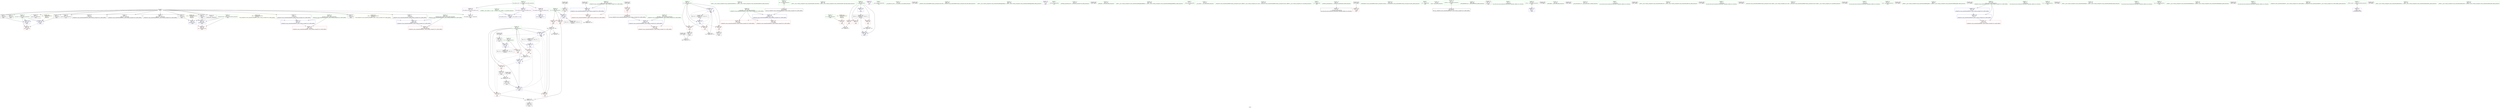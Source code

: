 digraph "SVFG" {
	label="SVFG";

	Node0x555c3b4e94c0 [shape=record,color=grey,label="{NodeID: 0\nNullPtr}"];
	Node0x555c3b4e94c0 -> Node0x555c3b5039b0[style=solid];
	Node0x555c3b4e94c0 -> Node0x555c3b503ab0[style=solid];
	Node0x555c3b4e94c0 -> Node0x555c3b503b80[style=solid];
	Node0x555c3b4e94c0 -> Node0x555c3b503c50[style=solid];
	Node0x555c3b4e94c0 -> Node0x555c3b503d20[style=solid];
	Node0x555c3b4e94c0 -> Node0x555c3b503df0[style=solid];
	Node0x555c3b4e94c0 -> Node0x555c3b503ec0[style=solid];
	Node0x555c3b4e94c0 -> Node0x555c3b503f90[style=solid];
	Node0x555c3b4e94c0 -> Node0x555c3b504060[style=solid];
	Node0x555c3b4e94c0 -> Node0x555c3b504130[style=solid];
	Node0x555c3b4e94c0 -> Node0x555c3b504200[style=solid];
	Node0x555c3b4e94c0 -> Node0x555c3b5042d0[style=solid];
	Node0x555c3b4e94c0 -> Node0x555c3b5043a0[style=solid];
	Node0x555c3b4e94c0 -> Node0x555c3b504470[style=solid];
	Node0x555c3b4e94c0 -> Node0x555c3b507890[style=solid];
	Node0x555c3b502790 [shape=record,color=red,label="{NodeID: 97\n142\<--60\n\<--n\nmain\n}"];
	Node0x555c3b502790 -> Node0x555c3b50e330[style=solid];
	Node0x555c3b500230 [shape=record,color=green,label="{NodeID: 14\n14\<--18\nllvm.global_ctors\<--llvm.global_ctors_field_insensitive\nGlob }"];
	Node0x555c3b500230 -> Node0x555c3b504f30[style=solid];
	Node0x555c3b500230 -> Node0x555c3b505030[style=solid];
	Node0x555c3b500230 -> Node0x555c3b505130[style=solid];
	Node0x555c3b5022d0 [shape=record,color=red,label="{NodeID: 111\n255\<--239\n\<--__len\n_ZStplIcSt11char_traitsIcESaIcEENSt7__cxx1112basic_stringIT_T0_T1_EES5_RKS8_\n}"];
	Node0x555c3b5022d0 -> Node0x555c3b50e030[style=solid];
	Node0x555c3b500bd0 [shape=record,color=green,label="{NodeID: 28\n60\<--61\nn\<--n_field_insensitive\nmain\n}"];
	Node0x555c3b500bd0 -> Node0x555c3b505710[style=solid];
	Node0x555c3b500bd0 -> Node0x555c3b5026c0[style=solid];
	Node0x555c3b500bd0 -> Node0x555c3b502790[style=solid];
	Node0x555c3b500bd0 -> Node0x555c3b502860[style=solid];
	Node0x555c3b500bd0 -> Node0x555c3b507b30[style=solid];
	Node0x555c3b500bd0 -> Node0x555c3b507e70[style=solid];
	Node0x555c3b500bd0 -> Node0x555c3b507f40[style=solid];
	Node0x555c3b500bd0 -> Node0x555c3b508280[style=solid];
	Node0x555c3b5260f0 [shape=record,color=black,label="{NodeID: 291\n146 = PHI()\n}"];
	Node0x555c3b5260f0 -> Node0x555c3b501ec0[style=solid];
	Node0x555c3b508010 [shape=record,color=blue,label="{NodeID: 125\n66\<--131\nk\<--inc\nmain\n}"];
	Node0x555c3b508010 -> Node0x555c3b502ba0[style=dashed];
	Node0x555c3b508010 -> Node0x555c3b502c70[style=dashed];
	Node0x555c3b508010 -> Node0x555c3b502d40[style=dashed];
	Node0x555c3b508010 -> Node0x555c3b508010[style=dashed];
	Node0x555c3b508010 -> Node0x555c3b5172c0[style=dashed];
	Node0x555c3b5018b0 [shape=record,color=green,label="{NodeID: 42\n155\<--156\n_ZNSt7__cxx1112basic_stringIcSt11char_traitsIcESaIcEED1Ev\<--_ZNSt7__cxx1112basic_stringIcSt11char_traitsIcESaIcEED1Ev_field_insensitive\n}"];
	Node0x555c3b529e00 [shape=record,color=black,label="{NodeID: 305\n232 = PHI(68, )\n2nd arg _ZStplIcSt11char_traitsIcESaIcEENSt7__cxx1112basic_stringIT_T0_T1_EES5_RKS8_ }"];
	Node0x555c3b529e00 -> Node0x555c3b508690[style=solid];
	Node0x555c3b5035b0 [shape=record,color=green,label="{NodeID: 56\n259\<--260\n_ZNSt7__cxx1112basic_stringIcSt11char_traitsIcESaIcEE7reserveEm\<--_ZNSt7__cxx1112basic_stringIcSt11char_traitsIcESaIcEE7reserveEm_field_insensitive\n}"];
	Node0x555c3b515ec0 [shape=record,color=black,label="{NodeID: 236\nMR_6V_3 = PHI(MR_6V_4, MR_6V_2, )\npts\{49 \}\n}"];
	Node0x555c3b515ec0 -> Node0x555c3b505300[style=dashed];
	Node0x555c3b515ec0 -> Node0x555c3b5053d0[style=dashed];
	Node0x555c3b515ec0 -> Node0x555c3b5054a0[style=dashed];
	Node0x555c3b515ec0 -> Node0x555c3b508350[style=dashed];
	Node0x555c3b504200 [shape=record,color=black,label="{NodeID: 70\n274\<--3\n\<--dummyVal\n_ZStplIcSt11char_traitsIcESaIcEENSt7__cxx1112basic_stringIT_T0_T1_EES5_RKS8_\n}"];
	Node0x555c3b504200 -> Node0x555c3b5089d0[style=solid];
	Node0x555c3b504d90 [shape=record,color=purple,label="{NodeID: 84\n164\<--10\n\<--.str\nmain\n}"];
	Node0x555c3b4e9d50 [shape=record,color=green,label="{NodeID: 1\n7\<--1\n__dso_handle\<--dummyObj\nGlob }"];
	Node0x555c3b502860 [shape=record,color=red,label="{NodeID: 98\n159\<--60\n\<--n\nmain\n}"];
	Node0x555c3b502860 -> Node0x555c3b50e4b0[style=solid];
	Node0x555c3b5002c0 [shape=record,color=green,label="{NodeID: 15\n19\<--20\n__cxx_global_var_init\<--__cxx_global_var_init_field_insensitive\n}"];
	Node0x555c3b5023a0 [shape=record,color=red,label="{NodeID: 112\n283\<--241\nexn\<--exn.slot\n_ZStplIcSt11char_traitsIcESaIcEENSt7__cxx1112basic_stringIT_T0_T1_EES5_RKS8_\n}"];
	Node0x555c3b500ca0 [shape=record,color=green,label="{NodeID: 29\n62\<--63\nb1\<--b1_field_insensitive\nmain\n}"];
	Node0x555c3b500ca0 -> Node0x555c3b502930[style=solid];
	Node0x555c3b500ca0 -> Node0x555c3b507c00[style=solid];
	Node0x555c3b526220 [shape=record,color=black,label="{NodeID: 292\n151 = PHI()\n}"];
	Node0x555c3b5080e0 [shape=record,color=blue,label="{NodeID: 126\n56\<--135\nexn.slot\<--\nmain\n}"];
	Node0x555c3b5080e0 -> Node0x555c3b505570[style=dashed];
	Node0x555c3b5019b0 [shape=record,color=green,label="{NodeID: 43\n166\<--167\n_ZStlsISt11char_traitsIcEERSt13basic_ostreamIcT_ES5_PKc\<--_ZStlsISt11char_traitsIcEERSt13basic_ostreamIcT_ES5_PKc_field_insensitive\n}"];
	Node0x555c3b5036b0 [shape=record,color=green,label="{NodeID: 57\n263\<--264\n_ZNSt7__cxx1112basic_stringIcSt11char_traitsIcESaIcEE6appendEmc\<--_ZNSt7__cxx1112basic_stringIcSt11char_traitsIcESaIcEE6appendEmc_field_insensitive\n}"];
	Node0x555c3b5163c0 [shape=record,color=black,label="{NodeID: 237\nMR_12V_2 = PHI(MR_12V_8, MR_12V_1, )\npts\{61 \}\n}"];
	Node0x555c3b5163c0 -> Node0x555c3b507b30[style=dashed];
	Node0x555c3b5042d0 [shape=record,color=black,label="{NodeID: 71\n276\<--3\n\<--dummyVal\n_ZStplIcSt11char_traitsIcESaIcEENSt7__cxx1112basic_stringIT_T0_T1_EES5_RKS8_\n}"];
	Node0x555c3b5042d0 -> Node0x555c3b508aa0[style=solid];
	Node0x555c3b504e60 [shape=record,color=purple,label="{NodeID: 85\n172\<--12\n\<--.str.1\nmain\n}"];
	Node0x555c3b4e8320 [shape=record,color=green,label="{NodeID: 2\n8\<--1\n_ZSt3cin\<--dummyObj\nGlob }"];
	Node0x555c3b502930 [shape=record,color=red,label="{NodeID: 99\n120\<--62\n\<--b1\nmain\n}"];
	Node0x555c3b502930 -> Node0x555c3b50e7b0[style=solid];
	Node0x555c3b500350 [shape=record,color=green,label="{NodeID: 16\n23\<--24\n_ZNSt8ios_base4InitC1Ev\<--_ZNSt8ios_base4InitC1Ev_field_insensitive\n}"];
	Node0x555c3b502470 [shape=record,color=red,label="{NodeID: 113\n284\<--243\nsel\<--ehselector.slot\n_ZStplIcSt11char_traitsIcESaIcEENSt7__cxx1112basic_stringIT_T0_T1_EES5_RKS8_\n}"];
	Node0x555c3b500d70 [shape=record,color=green,label="{NodeID: 30\n64\<--65\nb2\<--b2_field_insensitive\nmain\n}"];
	Node0x555c3b500d70 -> Node0x555c3b502a00[style=solid];
	Node0x555c3b500d70 -> Node0x555c3b502ad0[style=solid];
	Node0x555c3b500d70 -> Node0x555c3b507cd0[style=solid];
	Node0x555c3b528540 [shape=record,color=black,label="{NodeID: 293\n165 = PHI()\n}"];
	Node0x555c3b5081b0 [shape=record,color=blue,label="{NodeID: 127\n58\<--137\nehselector.slot\<--\nmain\n}"];
	Node0x555c3b5081b0 -> Node0x555c3b505640[style=dashed];
	Node0x555c3b501ab0 [shape=record,color=green,label="{NodeID: 44\n170\<--171\n_ZNSolsEi\<--_ZNSolsEi_field_insensitive\n}"];
	Node0x555c3b50e030 [shape=record,color=grey,label="{NodeID: 224\n256 = Binary(255, 257, )\n}"];
	Node0x555c3b5037b0 [shape=record,color=green,label="{NodeID: 58\n267\<--268\n_ZNSt7__cxx1112basic_stringIcSt11char_traitsIcESaIcEE6appendERKS4_\<--_ZNSt7__cxx1112basic_stringIcSt11char_traitsIcESaIcEE6appendERKS4__field_insensitive\n}"];
	Node0x555c3b5168c0 [shape=record,color=black,label="{NodeID: 238\nMR_14V_2 = PHI(MR_14V_3, MR_14V_1, )\npts\{63 \}\n}"];
	Node0x555c3b5168c0 -> Node0x555c3b507c00[style=dashed];
	Node0x555c3b5043a0 [shape=record,color=black,label="{NodeID: 72\n285\<--3\nlpad.val\<--dummyVal\n_ZStplIcSt11char_traitsIcESaIcEENSt7__cxx1112basic_stringIT_T0_T1_EES5_RKS8_\n}"];
	Node0x555c3b504f30 [shape=record,color=purple,label="{NodeID: 86\n323\<--14\nllvm.global_ctors_0\<--llvm.global_ctors\nGlob }"];
	Node0x555c3b504f30 -> Node0x555c3b502540[style=solid];
	Node0x555c3b4e8660 [shape=record,color=green,label="{NodeID: 3\n9\<--1\n_ZSt4cout\<--dummyObj\nGlob }"];
	Node0x555c3b51d1d0 [shape=record,color=yellow,style=double,label="{NodeID: 266\n28V_1 = ENCHI(MR_28V_0)\npts\{242 \}\nFun[_ZStplIcSt11char_traitsIcESaIcEENSt7__cxx1112basic_stringIT_T0_T1_EES5_RKS8_]}"];
	Node0x555c3b51d1d0 -> Node0x555c3b5089d0[style=dashed];
	Node0x555c3b502a00 [shape=record,color=red,label="{NodeID: 100\n143\<--64\n\<--b2\nmain\n}"];
	Node0x555c3b502a00 -> Node0x555c3b50e330[style=solid];
	Node0x555c3b5003e0 [shape=record,color=green,label="{NodeID: 17\n29\<--30\n__cxa_atexit\<--__cxa_atexit_field_insensitive\n}"];
	Node0x555c3b502540 [shape=record,color=blue,label="{NodeID: 114\n323\<--15\nllvm.global_ctors_0\<--\nGlob }"];
	Node0x555c3b500e40 [shape=record,color=green,label="{NodeID: 31\n66\<--67\nk\<--k_field_insensitive\nmain\n}"];
	Node0x555c3b500e40 -> Node0x555c3b502ba0[style=solid];
	Node0x555c3b500e40 -> Node0x555c3b502c70[style=solid];
	Node0x555c3b500e40 -> Node0x555c3b502d40[style=solid];
	Node0x555c3b500e40 -> Node0x555c3b507da0[style=solid];
	Node0x555c3b500e40 -> Node0x555c3b508010[style=solid];
	Node0x555c3b528610 [shape=record,color=black,label="{NodeID: 294\n107 = PHI()\n}"];
	Node0x555c3b528610 -> Node0x555c3b50eab0[style=solid];
	Node0x555c3b508280 [shape=record,color=blue,label="{NodeID: 128\n60\<--160\nn\<--div\nmain\n}"];
	Node0x555c3b508280 -> Node0x555c3b502790[style=dashed];
	Node0x555c3b508280 -> Node0x555c3b502860[style=dashed];
	Node0x555c3b508280 -> Node0x555c3b508280[style=dashed];
	Node0x555c3b508280 -> Node0x555c3b5163c0[style=dashed];
	Node0x555c3b501bb0 [shape=record,color=green,label="{NodeID: 45\n175\<--176\n_ZStlsIcSt11char_traitsIcESaIcEERSt13basic_ostreamIT_T0_ES7_RKNSt7__cxx1112basic_stringIS4_S5_T1_EE\<--_ZStlsIcSt11char_traitsIcESaIcEERSt13basic_ostreamIT_T0_ES7_RKNSt7__cxx1112basic_stringIS4_S5_T1_EE_field_insensitive\n}"];
	Node0x555c3b50e1b0 [shape=record,color=grey,label="{NodeID: 225\n188 = Binary(187, 78, )\n}"];
	Node0x555c3b50e1b0 -> Node0x555c3b508350[style=solid];
	Node0x555c3b5038b0 [shape=record,color=green,label="{NodeID: 59\n16\<--319\n_GLOBAL__sub_I_mikev_0_1.cpp\<--_GLOBAL__sub_I_mikev_0_1.cpp_field_insensitive\n}"];
	Node0x555c3b5038b0 -> Node0x555c3b507800[style=solid];
	Node0x555c3b516dc0 [shape=record,color=black,label="{NodeID: 239\nMR_16V_2 = PHI(MR_16V_3, MR_16V_1, )\npts\{65 \}\n}"];
	Node0x555c3b516dc0 -> Node0x555c3b507cd0[style=dashed];
	Node0x555c3b504470 [shape=record,color=black,label="{NodeID: 73\n286\<--3\nlpad.val5\<--dummyVal\n_ZStplIcSt11char_traitsIcESaIcEENSt7__cxx1112basic_stringIT_T0_T1_EES5_RKS8_\n}"];
	Node0x555c3b505030 [shape=record,color=purple,label="{NodeID: 87\n324\<--14\nllvm.global_ctors_1\<--llvm.global_ctors\nGlob }"];
	Node0x555c3b505030 -> Node0x555c3b507800[style=solid];
	Node0x555c3b4e8830 [shape=record,color=green,label="{NodeID: 4\n10\<--1\n.str\<--dummyObj\nGlob }"];
	Node0x555c3b51d2b0 [shape=record,color=yellow,style=double,label="{NodeID: 267\n30V_1 = ENCHI(MR_30V_0)\npts\{244 \}\nFun[_ZStplIcSt11char_traitsIcESaIcEENSt7__cxx1112basic_stringIT_T0_T1_EES5_RKS8_]}"];
	Node0x555c3b51d2b0 -> Node0x555c3b508aa0[style=dashed];
	Node0x555c3b502ad0 [shape=record,color=red,label="{NodeID: 101\n158\<--64\n\<--b2\nmain\n}"];
	Node0x555c3b502ad0 -> Node0x555c3b50e4b0[style=solid];
	Node0x555c3b500470 [shape=record,color=green,label="{NodeID: 18\n28\<--34\n_ZNSt8ios_base4InitD1Ev\<--_ZNSt8ios_base4InitD1Ev_field_insensitive\n}"];
	Node0x555c3b500470 -> Node0x555c3b504540[style=solid];
	Node0x555c3b507800 [shape=record,color=blue,label="{NodeID: 115\n324\<--16\nllvm.global_ctors_1\<--_GLOBAL__sub_I_mikev_0_1.cpp\nGlob }"];
	Node0x555c3b500f10 [shape=record,color=green,label="{NodeID: 32\n68\<--69\nres\<--res_field_insensitive\nmain\n|{<s0>17}}"];
	Node0x555c3b500f10:s0 -> Node0x555c3b529e00[style=solid,color=red];
	Node0x555c3b5286e0 [shape=record,color=black,label="{NodeID: 295\n112 = PHI()\n}"];
	Node0x555c3b5286e0 -> Node0x555c3b502e10[style=solid];
	Node0x555c3b508350 [shape=record,color=blue,label="{NodeID: 129\n48\<--188\ni\<--inc39\nmain\n}"];
	Node0x555c3b508350 -> Node0x555c3b515ec0[style=dashed];
	Node0x555c3b501cb0 [shape=record,color=green,label="{NodeID: 46\n178\<--179\n_ZSt4endlIcSt11char_traitsIcEERSt13basic_ostreamIT_T0_ES6_\<--_ZSt4endlIcSt11char_traitsIcEERSt13basic_ostreamIT_T0_ES6__field_insensitive\n}"];
	Node0x555c3b50e330 [shape=record,color=grey,label="{NodeID: 226\n144 = Binary(142, 143, )\n}"];
	Node0x555c3b50e330 -> Node0x555c3b504bf0[style=solid];
	Node0x555c3b5039b0 [shape=record,color=black,label="{NodeID: 60\n2\<--3\ndummyVal\<--dummyVal\n}"];
	Node0x555c3b5172c0 [shape=record,color=black,label="{NodeID: 240\nMR_18V_2 = PHI(MR_18V_4, MR_18V_1, )\npts\{67 \}\n}"];
	Node0x555c3b5172c0 -> Node0x555c3b507da0[style=dashed];
	Node0x555c3b504540 [shape=record,color=black,label="{NodeID: 74\n27\<--28\n\<--_ZNSt8ios_base4InitD1Ev\nCan only get source location for instruction, argument, global var or function.}"];
	Node0x555c3b51bee0 [shape=record,color=yellow,style=double,label="{NodeID: 254\n4V_1 = ENCHI(MR_4V_0)\npts\{47 \}\nFun[main]}"];
	Node0x555c3b51bee0 -> Node0x555c3b505230[style=dashed];
	Node0x555c3b505130 [shape=record,color=purple,label="{NodeID: 88\n325\<--14\nllvm.global_ctors_2\<--llvm.global_ctors\nGlob }"];
	Node0x555c3b505130 -> Node0x555c3b507890[style=solid];
	Node0x555c3b4e88c0 [shape=record,color=green,label="{NodeID: 5\n12\<--1\n.str.1\<--dummyObj\nGlob }"];
	Node0x555c3b502ba0 [shape=record,color=red,label="{NodeID: 102\n105\<--66\n\<--k\nmain\n}"];
	Node0x555c3b502ba0 -> Node0x555c3b5048b0[style=solid];
	Node0x555c3b500500 [shape=record,color=green,label="{NodeID: 19\n41\<--42\nmain\<--main_field_insensitive\n}"];
	Node0x555c3b507890 [shape=record,color=blue, style = dotted,label="{NodeID: 116\n325\<--3\nllvm.global_ctors_2\<--dummyVal\nGlob }"];
	Node0x555c3b500fe0 [shape=record,color=green,label="{NodeID: 33\n70\<--71\nref.tmp\<--ref.tmp_field_insensitive\nmain\n|{<s0>17}}"];
	Node0x555c3b500fe0:s0 -> Node0x555c3b5298a0[style=solid,color=red];
	Node0x555c3b5287e0 [shape=record,color=black,label="{NodeID: 296\n116 = PHI()\n}"];
	Node0x555c3b5287e0 -> Node0x555c3b50e930[style=solid];
	Node0x555c3b508420 [shape=record,color=blue,label="{NodeID: 130\n56\<--192\nexn.slot\<--\nmain\n}"];
	Node0x555c3b508420 -> Node0x555c3b505570[style=dashed];
	Node0x555c3b501db0 [shape=record,color=green,label="{NodeID: 47\n180\<--181\n_ZNSolsEPFRSoS_E\<--_ZNSolsEPFRSoS_E_field_insensitive\n}"];
	Node0x555c3b50e4b0 [shape=record,color=grey,label="{NodeID: 227\n160 = Binary(159, 158, )\n}"];
	Node0x555c3b50e4b0 -> Node0x555c3b508280[style=solid];
	Node0x555c3b50e4b0 -> Node0x555c3b50ec30[style=solid];
	Node0x555c3b503ab0 [shape=record,color=black,label="{NodeID: 61\n134\<--3\n\<--dummyVal\nmain\n}"];
	Node0x555c3b504640 [shape=record,color=black,label="{NodeID: 75\n43\<--73\nmain_ret\<--\nmain\n}"];
	Node0x555c3b505230 [shape=record,color=red,label="{NodeID: 89\n81\<--46\n\<--N\nmain\n}"];
	Node0x555c3b505230 -> Node0x555c3b50edb0[style=solid];
	Node0x555c3b4e8950 [shape=record,color=green,label="{NodeID: 6\n15\<--1\n\<--dummyObj\nCan only get source location for instruction, argument, global var or function.}"];
	Node0x555c3b502c70 [shape=record,color=red,label="{NodeID: 103\n110\<--66\n\<--k\nmain\n}"];
	Node0x555c3b502c70 -> Node0x555c3b504980[style=solid];
	Node0x555c3b500590 [shape=record,color=green,label="{NodeID: 20\n44\<--45\nretval\<--retval_field_insensitive\nmain\n}"];
	Node0x555c3b500590 -> Node0x555c3b507990[style=solid];
	Node0x555c3b527340 [shape=record,color=black,label="{NodeID: 283\n74 = PHI()\n}"];
	Node0x555c3b507990 [shape=record,color=blue,label="{NodeID: 117\n44\<--73\nretval\<--\nmain\n}"];
	Node0x555c3b5010b0 [shape=record,color=green,label="{NodeID: 34\n75\<--76\n_ZNSirsERi\<--_ZNSirsERi_field_insensitive\n}"];
	Node0x555c3b5288e0 [shape=record,color=black,label="{NodeID: 297\n169 = PHI()\n}"];
	Node0x555c3b5084f0 [shape=record,color=blue,label="{NodeID: 131\n58\<--194\nehselector.slot\<--\nmain\n}"];
	Node0x555c3b5084f0 -> Node0x555c3b505640[style=dashed];
	Node0x555c3b502ed0 [shape=record,color=green,label="{NodeID: 48\n216\<--217\n__gxx_personality_v0\<--__gxx_personality_v0_field_insensitive\n}"];
	Node0x555c3b50e630 [shape=record,color=grey,label="{NodeID: 228\n131 = Binary(130, 78, )\n}"];
	Node0x555c3b50e630 -> Node0x555c3b508010[style=solid];
	Node0x555c3b503b80 [shape=record,color=black,label="{NodeID: 62\n135\<--3\n\<--dummyVal\nmain\n}"];
	Node0x555c3b503b80 -> Node0x555c3b5080e0[style=solid];
	Node0x555c3b504710 [shape=record,color=black,label="{NodeID: 76\n98\<--95\nconv\<--call6\nmain\n}"];
	Node0x555c3b504710 -> Node0x555c3b507c00[style=solid];
	Node0x555c3b51c0a0 [shape=record,color=yellow,style=double,label="{NodeID: 256\n8V_1 = ENCHI(MR_8V_0)\npts\{57 \}\nFun[main]}"];
	Node0x555c3b51c0a0 -> Node0x555c3b5080e0[style=dashed];
	Node0x555c3b51c0a0 -> Node0x555c3b508420[style=dashed];
	Node0x555c3b505300 [shape=record,color=red,label="{NodeID: 90\n80\<--48\n\<--i\nmain\n}"];
	Node0x555c3b505300 -> Node0x555c3b50edb0[style=solid];
	Node0x555c3b4e89e0 [shape=record,color=green,label="{NodeID: 7\n73\<--1\n\<--dummyObj\nCan only get source location for instruction, argument, global var or function.}"];
	Node0x555c3b502d40 [shape=record,color=red,label="{NodeID: 104\n130\<--66\n\<--k\nmain\n}"];
	Node0x555c3b502d40 -> Node0x555c3b50e630[style=solid];
	Node0x555c3b500620 [shape=record,color=green,label="{NodeID: 21\n46\<--47\nN\<--N_field_insensitive\nmain\n}"];
	Node0x555c3b500620 -> Node0x555c3b505230[style=solid];
	Node0x555c3b526de0 [shape=record,color=black,label="{NodeID: 284\n262 = PHI()\n}"];
	Node0x555c3b507a60 [shape=record,color=blue,label="{NodeID: 118\n48\<--78\ni\<--\nmain\n}"];
	Node0x555c3b507a60 -> Node0x555c3b515ec0[style=dashed];
	Node0x555c3b5011b0 [shape=record,color=green,label="{NodeID: 35\n85\<--86\n_ZNSt7__cxx1112basic_stringIcSt11char_traitsIcESaIcEEC1Ev\<--_ZNSt7__cxx1112basic_stringIcSt11char_traitsIcESaIcEEC1Ev_field_insensitive\n}"];
	Node0x555c3b5289e0 [shape=record,color=black,label="{NodeID: 298\n173 = PHI()\n}"];
	Node0x555c3b5085c0 [shape=record,color=blue,label="{NodeID: 132\n233\<--231\n__lhs.addr\<--__lhs\n_ZStplIcSt11char_traitsIcESaIcEENSt7__cxx1112basic_stringIT_T0_T1_EES5_RKS8_\n}"];
	Node0x555c3b5085c0 -> Node0x555c3b501f90[style=dashed];
	Node0x555c3b502fd0 [shape=record,color=green,label="{NodeID: 49\n233\<--234\n__lhs.addr\<--__lhs.addr_field_insensitive\n_ZStplIcSt11char_traitsIcESaIcEENSt7__cxx1112basic_stringIT_T0_T1_EES5_RKS8_\n}"];
	Node0x555c3b502fd0 -> Node0x555c3b501f90[style=solid];
	Node0x555c3b502fd0 -> Node0x555c3b5085c0[style=solid];
	Node0x555c3b50e7b0 [shape=record,color=grey,label="{NodeID: 229\n122 = Binary(121, 120, )\n}"];
	Node0x555c3b50e7b0 -> Node0x555c3b507e70[style=solid];
	Node0x555c3b503c50 [shape=record,color=black,label="{NodeID: 63\n137\<--3\n\<--dummyVal\nmain\n}"];
	Node0x555c3b503c50 -> Node0x555c3b5081b0[style=solid];
	Node0x555c3b5047e0 [shape=record,color=black,label="{NodeID: 77\n101\<--100\nconv8\<--call7\nmain\n}"];
	Node0x555c3b5047e0 -> Node0x555c3b507cd0[style=solid];
	Node0x555c3b51c1b0 [shape=record,color=yellow,style=double,label="{NodeID: 257\n10V_1 = ENCHI(MR_10V_0)\npts\{59 \}\nFun[main]}"];
	Node0x555c3b51c1b0 -> Node0x555c3b5081b0[style=dashed];
	Node0x555c3b51c1b0 -> Node0x555c3b5084f0[style=dashed];
	Node0x555c3b5053d0 [shape=record,color=red,label="{NodeID: 91\n168\<--48\n\<--i\nmain\n}"];
	Node0x555c3b4e8ee0 [shape=record,color=green,label="{NodeID: 8\n78\<--1\n\<--dummyObj\nCan only get source location for instruction, argument, global var or function.}"];
	Node0x555c3b502e10 [shape=record,color=red,label="{NodeID: 105\n115\<--112\n\<--call16\nmain\n}"];
	Node0x555c3b5006f0 [shape=record,color=green,label="{NodeID: 22\n48\<--49\ni\<--i_field_insensitive\nmain\n}"];
	Node0x555c3b5006f0 -> Node0x555c3b505300[style=solid];
	Node0x555c3b5006f0 -> Node0x555c3b5053d0[style=solid];
	Node0x555c3b5006f0 -> Node0x555c3b5054a0[style=solid];
	Node0x555c3b5006f0 -> Node0x555c3b507a60[style=solid];
	Node0x555c3b5006f0 -> Node0x555c3b508350[style=solid];
	Node0x555c3b525ac0 [shape=record,color=black,label="{NodeID: 285\n89 = PHI()\n}"];
	Node0x555c3b507b30 [shape=record,color=blue,label="{NodeID: 119\n60\<--73\nn\<--\nmain\n}"];
	Node0x555c3b507b30 -> Node0x555c3b505710[style=dashed];
	Node0x555c3b507b30 -> Node0x555c3b502790[style=dashed];
	Node0x555c3b507b30 -> Node0x555c3b502860[style=dashed];
	Node0x555c3b507b30 -> Node0x555c3b507e70[style=dashed];
	Node0x555c3b507b30 -> Node0x555c3b508280[style=dashed];
	Node0x555c3b5012b0 [shape=record,color=green,label="{NodeID: 36\n90\<--91\n_ZStrsIcSt11char_traitsIcESaIcEERSt13basic_istreamIT_T0_ES7_RNSt7__cxx1112basic_stringIS4_S5_T1_EE\<--_ZStrsIcSt11char_traitsIcESaIcEERSt13basic_istreamIT_T0_ES7_RNSt7__cxx1112basic_stringIS4_S5_T1_EE_field_insensitive\n}"];
	Node0x555c3b529470 [shape=record,color=black,label="{NodeID: 299\n174 = PHI()\n}"];
	Node0x555c3b508690 [shape=record,color=blue,label="{NodeID: 133\n235\<--232\n__rhs.addr\<--__rhs\n_ZStplIcSt11char_traitsIcESaIcEENSt7__cxx1112basic_stringIT_T0_T1_EES5_RKS8_\n}"];
	Node0x555c3b508690 -> Node0x555c3b502060[style=dashed];
	Node0x555c3b508690 -> Node0x555c3b502130[style=dashed];
	Node0x555c3b5030a0 [shape=record,color=green,label="{NodeID: 50\n235\<--236\n__rhs.addr\<--__rhs.addr_field_insensitive\n_ZStplIcSt11char_traitsIcESaIcEENSt7__cxx1112basic_stringIT_T0_T1_EES5_RKS8_\n}"];
	Node0x555c3b5030a0 -> Node0x555c3b502060[style=solid];
	Node0x555c3b5030a0 -> Node0x555c3b502130[style=solid];
	Node0x555c3b5030a0 -> Node0x555c3b508690[style=solid];
	Node0x555c3b50e930 [shape=record,color=grey,label="{NodeID: 230\n126 = Binary(125, 116, )\n}"];
	Node0x555c3b50e930 -> Node0x555c3b504b20[style=solid];
	Node0x555c3b503d20 [shape=record,color=black,label="{NodeID: 64\n191\<--3\n\<--dummyVal\nmain\n}"];
	Node0x555c3b5048b0 [shape=record,color=black,label="{NodeID: 78\n106\<--105\nconv10\<--\nmain\n}"];
	Node0x555c3b5048b0 -> Node0x555c3b50eab0[style=solid];
	Node0x555c3b5054a0 [shape=record,color=red,label="{NodeID: 92\n187\<--48\n\<--i\nmain\n}"];
	Node0x555c3b5054a0 -> Node0x555c3b50e1b0[style=solid];
	Node0x555c3b4e8f70 [shape=record,color=green,label="{NodeID: 9\n117\<--1\n\<--dummyObj\nCan only get source location for instruction, argument, global var or function.}"];
	Node0x555c3b501ec0 [shape=record,color=red,label="{NodeID: 106\n147\<--146\n\<--call23\nmain\n|{<s0>17}}"];
	Node0x555c3b501ec0:s0 -> Node0x555c3b529d30[style=solid,color=red];
	Node0x555c3b5007c0 [shape=record,color=green,label="{NodeID: 23\n50\<--51\nnum\<--num_field_insensitive\nmain\n}"];
	Node0x555c3b525c20 [shape=record,color=black,label="{NodeID: 286\n92 = PHI()\n}"];
	Node0x555c3b507c00 [shape=record,color=blue,label="{NodeID: 120\n62\<--98\nb1\<--conv\nmain\n}"];
	Node0x555c3b507c00 -> Node0x555c3b502930[style=dashed];
	Node0x555c3b507c00 -> Node0x555c3b5168c0[style=dashed];
	Node0x555c3b5013b0 [shape=record,color=green,label="{NodeID: 37\n96\<--97\n_ZNKSt7__cxx1112basic_stringIcSt11char_traitsIcESaIcEE6lengthEv\<--_ZNKSt7__cxx1112basic_stringIcSt11char_traitsIcESaIcEE6lengthEv_field_insensitive\n}"];
	Node0x555c3b5295d0 [shape=record,color=black,label="{NodeID: 300\n177 = PHI()\n}"];
	Node0x555c3b508760 [shape=record,color=blue,label="{NodeID: 134\n237\<--248\nnrvo\<--\n_ZStplIcSt11char_traitsIcESaIcEENSt7__cxx1112basic_stringIT_T0_T1_EES5_RKS8_\n}"];
	Node0x555c3b508760 -> Node0x555c3b508900[style=dashed];
	Node0x555c3b503170 [shape=record,color=green,label="{NodeID: 51\n237\<--238\nnrvo\<--nrvo_field_insensitive\n_ZStplIcSt11char_traitsIcESaIcEENSt7__cxx1112basic_stringIT_T0_T1_EES5_RKS8_\n}"];
	Node0x555c3b503170 -> Node0x555c3b502200[style=solid];
	Node0x555c3b503170 -> Node0x555c3b508760[style=solid];
	Node0x555c3b503170 -> Node0x555c3b508900[style=solid];
	Node0x555c3b50eab0 [shape=record,color=grey,label="{NodeID: 231\n108 = cmp(106, 107, )\n}"];
	Node0x555c3b503df0 [shape=record,color=black,label="{NodeID: 65\n192\<--3\n\<--dummyVal\nmain\n}"];
	Node0x555c3b503df0 -> Node0x555c3b508420[style=solid];
	Node0x555c3b504980 [shape=record,color=black,label="{NodeID: 79\n111\<--110\nconv14\<--\nmain\n}"];
	Node0x555c3b505570 [shape=record,color=red,label="{NodeID: 93\n203\<--56\nexn\<--exn.slot\nmain\n}"];
	Node0x555c3b4e9000 [shape=record,color=green,label="{NodeID: 10\n248\<--1\n\<--dummyObj\nCan only get source location for instruction, argument, global var or function.}"];
	Node0x555c3b501f90 [shape=record,color=red,label="{NodeID: 107\n261\<--233\n\<--__lhs.addr\n_ZStplIcSt11char_traitsIcESaIcEENSt7__cxx1112basic_stringIT_T0_T1_EES5_RKS8_\n}"];
	Node0x555c3b500890 [shape=record,color=green,label="{NodeID: 24\n52\<--53\nsrc\<--src_field_insensitive\nmain\n}"];
	Node0x555c3b525d20 [shape=record,color=black,label="{NodeID: 287\n93 = PHI()\n}"];
	Node0x555c3b507cd0 [shape=record,color=blue,label="{NodeID: 121\n64\<--101\nb2\<--conv8\nmain\n}"];
	Node0x555c3b507cd0 -> Node0x555c3b502a00[style=dashed];
	Node0x555c3b507cd0 -> Node0x555c3b502ad0[style=dashed];
	Node0x555c3b507cd0 -> Node0x555c3b516dc0[style=dashed];
	Node0x555c3b5014b0 [shape=record,color=green,label="{NodeID: 38\n113\<--114\n_ZNSt7__cxx1112basic_stringIcSt11char_traitsIcESaIcEEixEm\<--_ZNSt7__cxx1112basic_stringIcSt11char_traitsIcESaIcEEixEm_field_insensitive\n}"];
	Node0x555c3b5296a0 [shape=record,color=black,label="{NodeID: 301\n251 = PHI()\n}"];
	Node0x555c3b5296a0 -> Node0x555c3b508830[style=solid];
	Node0x555c3b508830 [shape=record,color=blue,label="{NodeID: 135\n239\<--251\n__len\<--call\n_ZStplIcSt11char_traitsIcESaIcEENSt7__cxx1112basic_stringIT_T0_T1_EES5_RKS8_\n}"];
	Node0x555c3b508830 -> Node0x555c3b5022d0[style=dashed];
	Node0x555c3b503240 [shape=record,color=green,label="{NodeID: 52\n239\<--240\n__len\<--__len_field_insensitive\n_ZStplIcSt11char_traitsIcESaIcEENSt7__cxx1112basic_stringIT_T0_T1_EES5_RKS8_\n}"];
	Node0x555c3b503240 -> Node0x555c3b5022d0[style=solid];
	Node0x555c3b503240 -> Node0x555c3b508830[style=solid];
	Node0x555c3b50ec30 [shape=record,color=grey,label="{NodeID: 232\n162 = cmp(160, 73, )\n}"];
	Node0x555c3b503ec0 [shape=record,color=black,label="{NodeID: 66\n194\<--3\n\<--dummyVal\nmain\n}"];
	Node0x555c3b503ec0 -> Node0x555c3b5084f0[style=solid];
	Node0x555c3b504a50 [shape=record,color=black,label="{NodeID: 80\n125\<--124\nconv18\<--\nmain\n}"];
	Node0x555c3b504a50 -> Node0x555c3b50e930[style=solid];
	Node0x555c3b505640 [shape=record,color=red,label="{NodeID: 94\n204\<--58\nsel\<--ehselector.slot\nmain\n}"];
	Node0x555c3b4e9090 [shape=record,color=green,label="{NodeID: 11\n257\<--1\n\<--dummyObj\nCan only get source location for instruction, argument, global var or function.}"];
	Node0x555c3b502060 [shape=record,color=red,label="{NodeID: 108\n250\<--235\n\<--__rhs.addr\n_ZStplIcSt11char_traitsIcESaIcEENSt7__cxx1112basic_stringIT_T0_T1_EES5_RKS8_\n}"];
	Node0x555c3b500960 [shape=record,color=green,label="{NodeID: 25\n54\<--55\ntrg\<--trg_field_insensitive\nmain\n}"];
	Node0x555c3b525df0 [shape=record,color=black,label="{NodeID: 288\n95 = PHI()\n}"];
	Node0x555c3b525df0 -> Node0x555c3b504710[style=solid];
	Node0x555c3b507da0 [shape=record,color=blue,label="{NodeID: 122\n66\<--73\nk\<--\nmain\n}"];
	Node0x555c3b507da0 -> Node0x555c3b502ba0[style=dashed];
	Node0x555c3b507da0 -> Node0x555c3b502c70[style=dashed];
	Node0x555c3b507da0 -> Node0x555c3b502d40[style=dashed];
	Node0x555c3b507da0 -> Node0x555c3b508010[style=dashed];
	Node0x555c3b507da0 -> Node0x555c3b5172c0[style=dashed];
	Node0x555c3b5015b0 [shape=record,color=green,label="{NodeID: 39\n118\<--119\n_ZNKSt7__cxx1112basic_stringIcSt11char_traitsIcESaIcEE4findEcm\<--_ZNKSt7__cxx1112basic_stringIcSt11char_traitsIcESaIcEE4findEcm_field_insensitive\n}"];
	Node0x555c3b5297d0 [shape=record,color=black,label="{NodeID: 302\n266 = PHI()\n}"];
	Node0x555c3b508900 [shape=record,color=blue,label="{NodeID: 136\n237\<--270\nnrvo\<--\n_ZStplIcSt11char_traitsIcESaIcEENSt7__cxx1112basic_stringIT_T0_T1_EES5_RKS8_\n}"];
	Node0x555c3b508900 -> Node0x555c3b502200[style=dashed];
	Node0x555c3b503310 [shape=record,color=green,label="{NodeID: 53\n241\<--242\nexn.slot\<--exn.slot_field_insensitive\n_ZStplIcSt11char_traitsIcESaIcEENSt7__cxx1112basic_stringIT_T0_T1_EES5_RKS8_\n}"];
	Node0x555c3b503310 -> Node0x555c3b5023a0[style=solid];
	Node0x555c3b503310 -> Node0x555c3b5089d0[style=solid];
	Node0x555c3b50edb0 [shape=record,color=grey,label="{NodeID: 233\n82 = cmp(80, 81, )\n}"];
	Node0x555c3b503f90 [shape=record,color=black,label="{NodeID: 67\n205\<--3\nlpad.val\<--dummyVal\nmain\n}"];
	Node0x555c3b504b20 [shape=record,color=black,label="{NodeID: 81\n127\<--126\nconv19\<--add\nmain\n}"];
	Node0x555c3b504b20 -> Node0x555c3b507f40[style=solid];
	Node0x555c3b505710 [shape=record,color=red,label="{NodeID: 95\n121\<--60\n\<--n\nmain\n}"];
	Node0x555c3b505710 -> Node0x555c3b50e7b0[style=solid];
	Node0x555c3b4e9160 [shape=record,color=green,label="{NodeID: 12\n270\<--1\n\<--dummyObj\nCan only get source location for instruction, argument, global var or function.}"];
	Node0x555c3b502130 [shape=record,color=red,label="{NodeID: 109\n265\<--235\n\<--__rhs.addr\n_ZStplIcSt11char_traitsIcESaIcEENSt7__cxx1112basic_stringIT_T0_T1_EES5_RKS8_\n}"];
	Node0x555c3b500a30 [shape=record,color=green,label="{NodeID: 26\n56\<--57\nexn.slot\<--exn.slot_field_insensitive\nmain\n}"];
	Node0x555c3b500a30 -> Node0x555c3b505570[style=solid];
	Node0x555c3b500a30 -> Node0x555c3b5080e0[style=solid];
	Node0x555c3b500a30 -> Node0x555c3b508420[style=solid];
	Node0x555c3b525f20 [shape=record,color=black,label="{NodeID: 289\n100 = PHI()\n}"];
	Node0x555c3b525f20 -> Node0x555c3b5047e0[style=solid];
	Node0x555c3b507e70 [shape=record,color=blue,label="{NodeID: 123\n60\<--122\nn\<--mul\nmain\n}"];
	Node0x555c3b507e70 -> Node0x555c3b5026c0[style=dashed];
	Node0x555c3b507e70 -> Node0x555c3b507f40[style=dashed];
	Node0x555c3b5016b0 [shape=record,color=green,label="{NodeID: 40\n149\<--150\n_ZStplIcSt11char_traitsIcESaIcEENSt7__cxx1112basic_stringIT_T0_T1_EES5_RKS8_\<--_ZStplIcSt11char_traitsIcESaIcEENSt7__cxx1112basic_stringIT_T0_T1_EES5_RKS8__field_insensitive\n}"];
	Node0x555c3b5298a0 [shape=record,color=black,label="{NodeID: 303\n230 = PHI(70, )\n0th arg _ZStplIcSt11char_traitsIcESaIcEENSt7__cxx1112basic_stringIT_T0_T1_EES5_RKS8_ }"];
	Node0x555c3b5089d0 [shape=record,color=blue,label="{NodeID: 137\n241\<--274\nexn.slot\<--\n_ZStplIcSt11char_traitsIcESaIcEENSt7__cxx1112basic_stringIT_T0_T1_EES5_RKS8_\n}"];
	Node0x555c3b5089d0 -> Node0x555c3b5023a0[style=dashed];
	Node0x555c3b5033e0 [shape=record,color=green,label="{NodeID: 54\n243\<--244\nehselector.slot\<--ehselector.slot_field_insensitive\n_ZStplIcSt11char_traitsIcESaIcEENSt7__cxx1112basic_stringIT_T0_T1_EES5_RKS8_\n}"];
	Node0x555c3b5033e0 -> Node0x555c3b502470[style=solid];
	Node0x555c3b5033e0 -> Node0x555c3b508aa0[style=solid];
	Node0x555c3b504060 [shape=record,color=black,label="{NodeID: 68\n206\<--3\nlpad.val41\<--dummyVal\nmain\n}"];
	Node0x555c3b504bf0 [shape=record,color=black,label="{NodeID: 82\n145\<--144\nconv20\<--rem\nmain\n}"];
	Node0x555c3b5026c0 [shape=record,color=red,label="{NodeID: 96\n124\<--60\n\<--n\nmain\n}"];
	Node0x555c3b5026c0 -> Node0x555c3b504a50[style=solid];
	Node0x555c3b5001a0 [shape=record,color=green,label="{NodeID: 13\n4\<--6\n_ZStL8__ioinit\<--_ZStL8__ioinit_field_insensitive\nGlob }"];
	Node0x555c3b5001a0 -> Node0x555c3b504cc0[style=solid];
	Node0x555c3b502200 [shape=record,color=red,label="{NodeID: 110\n271\<--237\nnrvo.val\<--nrvo\n_ZStplIcSt11char_traitsIcESaIcEENSt7__cxx1112basic_stringIT_T0_T1_EES5_RKS8_\n}"];
	Node0x555c3b500b00 [shape=record,color=green,label="{NodeID: 27\n58\<--59\nehselector.slot\<--ehselector.slot_field_insensitive\nmain\n}"];
	Node0x555c3b500b00 -> Node0x555c3b505640[style=solid];
	Node0x555c3b500b00 -> Node0x555c3b5081b0[style=solid];
	Node0x555c3b500b00 -> Node0x555c3b5084f0[style=solid];
	Node0x555c3b526020 [shape=record,color=black,label="{NodeID: 290\n26 = PHI()\n}"];
	Node0x555c3b507f40 [shape=record,color=blue,label="{NodeID: 124\n60\<--127\nn\<--conv19\nmain\n}"];
	Node0x555c3b507f40 -> Node0x555c3b505710[style=dashed];
	Node0x555c3b507f40 -> Node0x555c3b502790[style=dashed];
	Node0x555c3b507f40 -> Node0x555c3b502860[style=dashed];
	Node0x555c3b507f40 -> Node0x555c3b507e70[style=dashed];
	Node0x555c3b507f40 -> Node0x555c3b508280[style=dashed];
	Node0x555c3b5017b0 [shape=record,color=green,label="{NodeID: 41\n152\<--153\n_ZNSt7__cxx1112basic_stringIcSt11char_traitsIcESaIcEEaSEOS4_\<--_ZNSt7__cxx1112basic_stringIcSt11char_traitsIcESaIcEEaSEOS4__field_insensitive\n}"];
	Node0x555c3b529d30 [shape=record,color=black,label="{NodeID: 304\n231 = PHI(147, )\n1st arg _ZStplIcSt11char_traitsIcESaIcEENSt7__cxx1112basic_stringIT_T0_T1_EES5_RKS8_ }"];
	Node0x555c3b529d30 -> Node0x555c3b5085c0[style=solid];
	Node0x555c3b508aa0 [shape=record,color=blue,label="{NodeID: 138\n243\<--276\nehselector.slot\<--\n_ZStplIcSt11char_traitsIcESaIcEENSt7__cxx1112basic_stringIT_T0_T1_EES5_RKS8_\n}"];
	Node0x555c3b508aa0 -> Node0x555c3b502470[style=dashed];
	Node0x555c3b5034b0 [shape=record,color=green,label="{NodeID: 55\n252\<--253\n_ZNKSt7__cxx1112basic_stringIcSt11char_traitsIcESaIcEE4sizeEv\<--_ZNKSt7__cxx1112basic_stringIcSt11char_traitsIcESaIcEE4sizeEv_field_insensitive\n}"];
	Node0x555c3b504130 [shape=record,color=black,label="{NodeID: 69\n273\<--3\n\<--dummyVal\n_ZStplIcSt11char_traitsIcESaIcEENSt7__cxx1112basic_stringIT_T0_T1_EES5_RKS8_\n}"];
	Node0x555c3b504cc0 [shape=record,color=purple,label="{NodeID: 83\n25\<--4\n\<--_ZStL8__ioinit\n__cxx_global_var_init\n}"];
}
